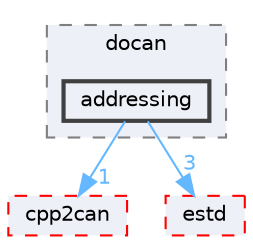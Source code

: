digraph "addressing"
{
 // LATEX_PDF_SIZE
  bgcolor="transparent";
  edge [fontname=Helvetica,fontsize=10,labelfontname=Helvetica,labelfontsize=10];
  node [fontname=Helvetica,fontsize=10,shape=box,height=0.2,width=0.4];
  compound=true
  subgraph clusterdir_d489a36d614975b7dbabc73c66dfb4ec {
    graph [ bgcolor="#edf0f7", pencolor="grey50", label="docan", fontname=Helvetica,fontsize=10 style="filled,dashed", URL="dir_d489a36d614975b7dbabc73c66dfb4ec.html",tooltip=""]
  dir_ebe13abdd13ff22a282d5b0ec48c0137 [label="addressing", fillcolor="#edf0f7", color="grey25", style="filled,bold", URL="dir_ebe13abdd13ff22a282d5b0ec48c0137.html",tooltip=""];
  }
  dir_6ea4583dc05656280dd0a27b132d87de [label="cpp2can", fillcolor="#edf0f7", color="red", style="filled,dashed", URL="dir_6ea4583dc05656280dd0a27b132d87de.html",tooltip=""];
  dir_705ed472854f071e46e92f9933f4d565 [label="estd", fillcolor="#edf0f7", color="red", style="filled,dashed", URL="dir_705ed472854f071e46e92f9933f4d565.html",tooltip=""];
  dir_ebe13abdd13ff22a282d5b0ec48c0137->dir_6ea4583dc05656280dd0a27b132d87de [headlabel="1", labeldistance=1.5 headhref="dir_000000_000060.html" href="dir_000000_000060.html" color="steelblue1" fontcolor="steelblue1"];
  dir_ebe13abdd13ff22a282d5b0ec48c0137->dir_705ed472854f071e46e92f9933f4d565 [headlabel="3", labeldistance=1.5 headhref="dir_000000_000075.html" href="dir_000000_000075.html" color="steelblue1" fontcolor="steelblue1"];
}

